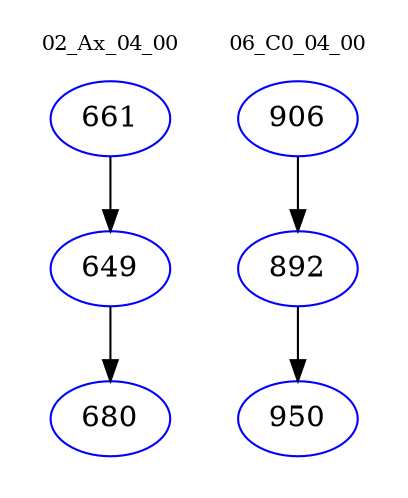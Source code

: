 digraph{
subgraph cluster_0 {
color = white
label = "02_Ax_04_00";
fontsize=10;
T0_661 [label="661", color="blue"]
T0_661 -> T0_649 [color="black"]
T0_649 [label="649", color="blue"]
T0_649 -> T0_680 [color="black"]
T0_680 [label="680", color="blue"]
}
subgraph cluster_1 {
color = white
label = "06_C0_04_00";
fontsize=10;
T1_906 [label="906", color="blue"]
T1_906 -> T1_892 [color="black"]
T1_892 [label="892", color="blue"]
T1_892 -> T1_950 [color="black"]
T1_950 [label="950", color="blue"]
}
}

